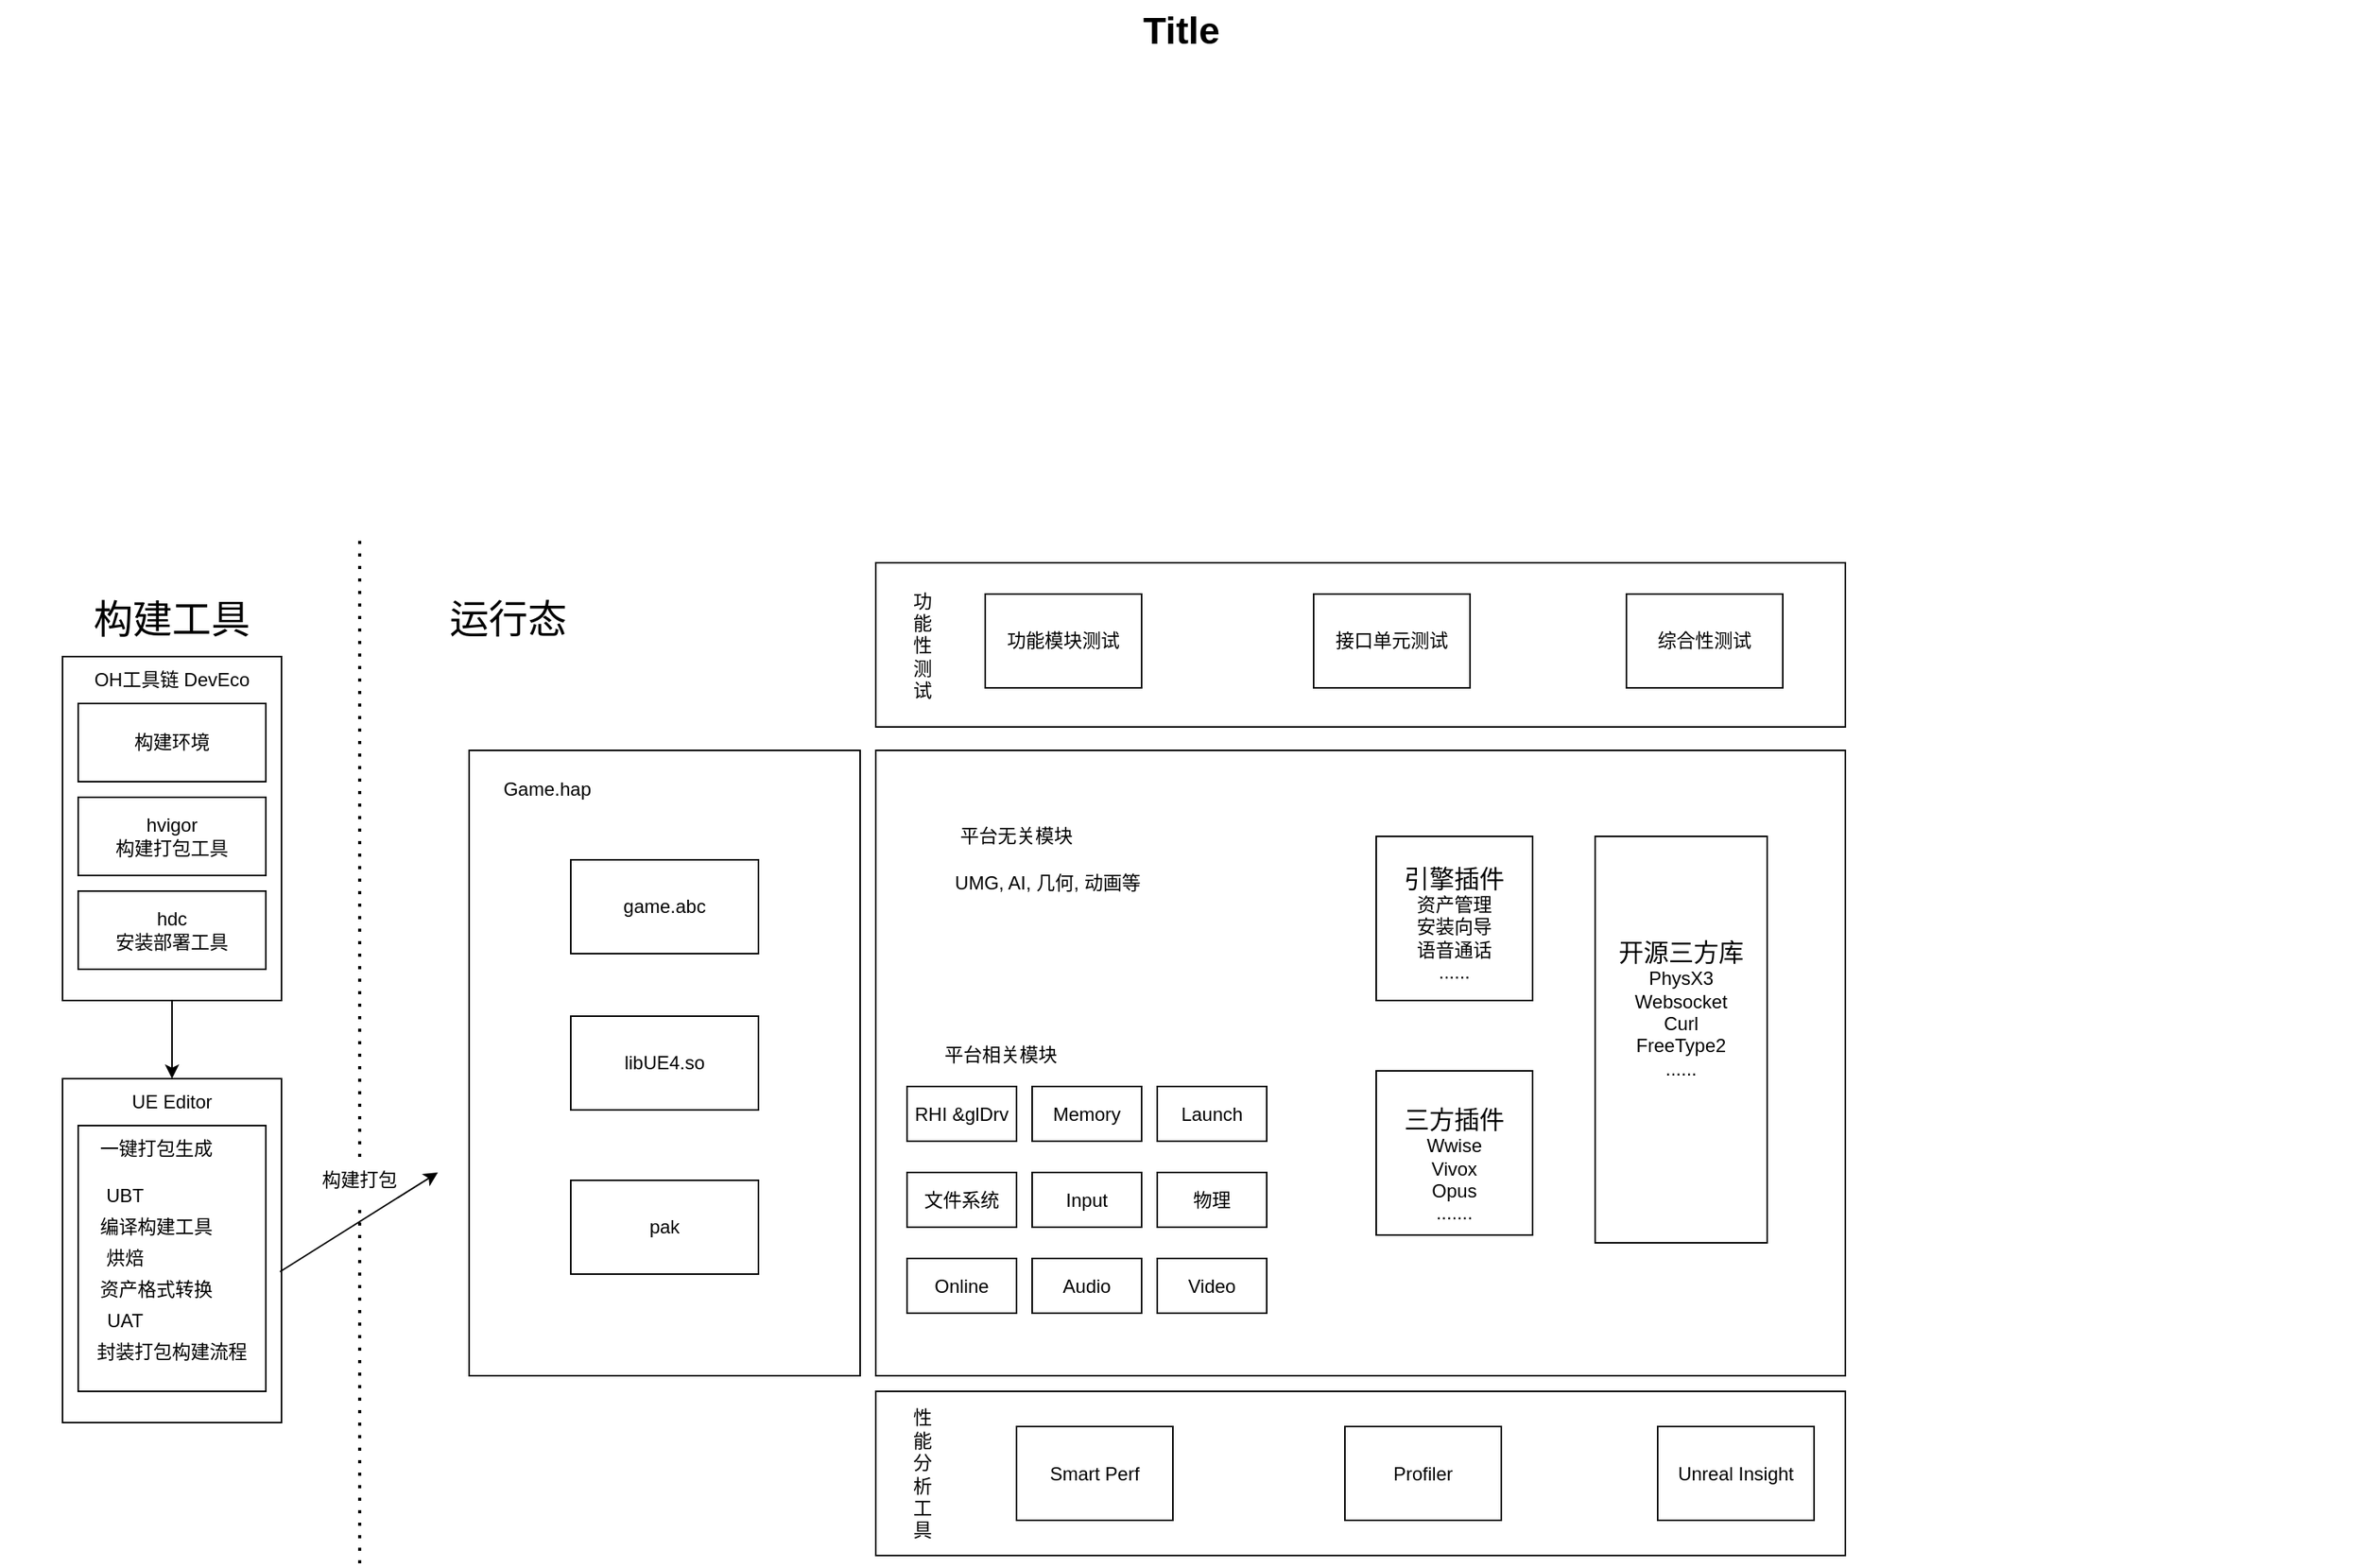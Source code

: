 <mxfile version="24.5.5" type="github">
  <diagram name="Page-1" id="929967ad-93f9-6ef4-fab6-5d389245f69c">
    <mxGraphModel dx="1434" dy="746" grid="1" gridSize="10" guides="1" tooltips="1" connect="1" arrows="1" fold="1" page="1" pageScale="1.5" pageWidth="1169" pageHeight="826" background="none" math="0" shadow="0">
      <root>
        <mxCell id="0" style=";html=1;" />
        <mxCell id="1" style=";html=1;" parent="0" />
        <mxCell id="1672d66443f91eb5-23" value="Title" style="text;strokeColor=none;fillColor=none;html=1;fontSize=24;fontStyle=1;verticalAlign=middle;align=center;" parent="1" vertex="1">
          <mxGeometry x="120" y="40" width="1510" height="40" as="geometry" />
        </mxCell>
        <mxCell id="8E83_R03gTHkvbgBeU4Y-8" value="&lt;font style=&quot;font-size: 25px;&quot;&gt;构建工具&lt;/font&gt;" style="text;html=1;align=center;verticalAlign=middle;whiteSpace=wrap;rounded=0;" vertex="1" parent="1">
          <mxGeometry x="160" y="420" width="140" height="30" as="geometry" />
        </mxCell>
        <mxCell id="8E83_R03gTHkvbgBeU4Y-9" value="" style="rounded=0;whiteSpace=wrap;html=1;" vertex="1" parent="1">
          <mxGeometry x="160" y="460" width="140" height="220" as="geometry" />
        </mxCell>
        <mxCell id="8E83_R03gTHkvbgBeU4Y-10" value="OH工具链 DevEco" style="text;html=1;align=center;verticalAlign=middle;whiteSpace=wrap;rounded=0;" vertex="1" parent="1">
          <mxGeometry x="140" y="460" width="180" height="30" as="geometry" />
        </mxCell>
        <mxCell id="8E83_R03gTHkvbgBeU4Y-11" value="构建环境" style="rounded=0;whiteSpace=wrap;html=1;" vertex="1" parent="1">
          <mxGeometry x="170" y="490" width="120" height="50" as="geometry" />
        </mxCell>
        <mxCell id="8E83_R03gTHkvbgBeU4Y-12" value="hvigor&lt;div&gt;构建打包工具&lt;/div&gt;" style="rounded=0;whiteSpace=wrap;html=1;" vertex="1" parent="1">
          <mxGeometry x="170" y="550" width="120" height="50" as="geometry" />
        </mxCell>
        <mxCell id="8E83_R03gTHkvbgBeU4Y-13" value="hdc&lt;div&gt;安装部署工具&lt;/div&gt;" style="rounded=0;whiteSpace=wrap;html=1;" vertex="1" parent="1">
          <mxGeometry x="170" y="610" width="120" height="50" as="geometry" />
        </mxCell>
        <mxCell id="8E83_R03gTHkvbgBeU4Y-14" value="" style="endArrow=classic;html=1;rounded=0;exitX=0.5;exitY=1;exitDx=0;exitDy=0;" edge="1" parent="1" source="8E83_R03gTHkvbgBeU4Y-9">
          <mxGeometry width="50" height="50" relative="1" as="geometry">
            <mxPoint x="700" y="710" as="sourcePoint" />
            <mxPoint x="230" y="730" as="targetPoint" />
          </mxGeometry>
        </mxCell>
        <mxCell id="8E83_R03gTHkvbgBeU4Y-15" value="" style="rounded=0;whiteSpace=wrap;html=1;" vertex="1" parent="1">
          <mxGeometry x="160" y="730" width="140" height="220" as="geometry" />
        </mxCell>
        <mxCell id="8E83_R03gTHkvbgBeU4Y-16" value="UE Editor" style="text;html=1;align=center;verticalAlign=middle;whiteSpace=wrap;rounded=0;" vertex="1" parent="1">
          <mxGeometry x="140" y="730" width="180" height="30" as="geometry" />
        </mxCell>
        <mxCell id="8E83_R03gTHkvbgBeU4Y-17" value="" style="rounded=0;whiteSpace=wrap;html=1;" vertex="1" parent="1">
          <mxGeometry x="170" y="760" width="120" height="170" as="geometry" />
        </mxCell>
        <mxCell id="8E83_R03gTHkvbgBeU4Y-18" value="一键打包生成" style="text;html=1;align=center;verticalAlign=middle;whiteSpace=wrap;rounded=0;" vertex="1" parent="1">
          <mxGeometry x="130" y="760" width="180" height="30" as="geometry" />
        </mxCell>
        <mxCell id="8E83_R03gTHkvbgBeU4Y-19" value="UBT" style="text;html=1;align=center;verticalAlign=middle;whiteSpace=wrap;rounded=0;" vertex="1" parent="1">
          <mxGeometry x="170" y="790" width="60" height="30" as="geometry" />
        </mxCell>
        <mxCell id="8E83_R03gTHkvbgBeU4Y-20" value="编译构建工具" style="text;html=1;align=center;verticalAlign=middle;whiteSpace=wrap;rounded=0;" vertex="1" parent="1">
          <mxGeometry x="180" y="810" width="80" height="30" as="geometry" />
        </mxCell>
        <mxCell id="8E83_R03gTHkvbgBeU4Y-22" value="烘焙" style="text;html=1;align=center;verticalAlign=middle;whiteSpace=wrap;rounded=0;" vertex="1" parent="1">
          <mxGeometry x="170" y="830" width="60" height="30" as="geometry" />
        </mxCell>
        <mxCell id="8E83_R03gTHkvbgBeU4Y-23" value="资产格式转换" style="text;html=1;align=center;verticalAlign=middle;whiteSpace=wrap;rounded=0;" vertex="1" parent="1">
          <mxGeometry x="180" y="850" width="80" height="30" as="geometry" />
        </mxCell>
        <mxCell id="8E83_R03gTHkvbgBeU4Y-24" value="UAT" style="text;html=1;align=center;verticalAlign=middle;whiteSpace=wrap;rounded=0;" vertex="1" parent="1">
          <mxGeometry x="170" y="870" width="60" height="30" as="geometry" />
        </mxCell>
        <mxCell id="8E83_R03gTHkvbgBeU4Y-25" value="封装打包构建流程" style="text;html=1;align=center;verticalAlign=middle;whiteSpace=wrap;rounded=0;" vertex="1" parent="1">
          <mxGeometry x="180" y="890" width="100" height="30" as="geometry" />
        </mxCell>
        <mxCell id="8E83_R03gTHkvbgBeU4Y-26" value="" style="endArrow=none;dashed=1;html=1;dashPattern=1 3;strokeWidth=2;rounded=0;" edge="1" parent="1" source="8E83_R03gTHkvbgBeU4Y-30">
          <mxGeometry width="50" height="50" relative="1" as="geometry">
            <mxPoint x="350" y="1040" as="sourcePoint" />
            <mxPoint x="350" y="380" as="targetPoint" />
          </mxGeometry>
        </mxCell>
        <mxCell id="8E83_R03gTHkvbgBeU4Y-27" value="" style="endArrow=classic;html=1;rounded=0;exitX=0.993;exitY=0.555;exitDx=0;exitDy=0;exitPerimeter=0;" edge="1" parent="1">
          <mxGeometry width="50" height="50" relative="1" as="geometry">
            <mxPoint x="299.02" y="853.5" as="sourcePoint" />
            <mxPoint x="400" y="790.002" as="targetPoint" />
          </mxGeometry>
        </mxCell>
        <mxCell id="8E83_R03gTHkvbgBeU4Y-28" value="" style="rounded=0;whiteSpace=wrap;html=1;" vertex="1" parent="1">
          <mxGeometry x="420" y="520" width="250" height="400" as="geometry" />
        </mxCell>
        <mxCell id="8E83_R03gTHkvbgBeU4Y-29" value="&lt;font style=&quot;font-size: 25px;&quot;&gt;运行态&lt;/font&gt;" style="text;html=1;align=center;verticalAlign=middle;whiteSpace=wrap;rounded=0;" vertex="1" parent="1">
          <mxGeometry x="380" y="420" width="130" height="30" as="geometry" />
        </mxCell>
        <mxCell id="8E83_R03gTHkvbgBeU4Y-31" value="" style="endArrow=none;dashed=1;html=1;dashPattern=1 3;strokeWidth=2;rounded=0;" edge="1" parent="1" target="8E83_R03gTHkvbgBeU4Y-30">
          <mxGeometry width="50" height="50" relative="1" as="geometry">
            <mxPoint x="350" y="1040" as="sourcePoint" />
            <mxPoint x="350" y="380" as="targetPoint" />
          </mxGeometry>
        </mxCell>
        <mxCell id="8E83_R03gTHkvbgBeU4Y-30" value="构建打包" style="text;html=1;align=center;verticalAlign=middle;whiteSpace=wrap;rounded=0;" vertex="1" parent="1">
          <mxGeometry x="320" y="780" width="60" height="30" as="geometry" />
        </mxCell>
        <mxCell id="8E83_R03gTHkvbgBeU4Y-32" value="Game.hap" style="text;html=1;align=center;verticalAlign=middle;whiteSpace=wrap;rounded=0;" vertex="1" parent="1">
          <mxGeometry x="440" y="530" width="60" height="30" as="geometry" />
        </mxCell>
        <mxCell id="8E83_R03gTHkvbgBeU4Y-33" value="game.abc" style="rounded=0;whiteSpace=wrap;html=1;" vertex="1" parent="1">
          <mxGeometry x="485" y="590" width="120" height="60" as="geometry" />
        </mxCell>
        <mxCell id="8E83_R03gTHkvbgBeU4Y-34" value="libUE4.so" style="rounded=0;whiteSpace=wrap;html=1;" vertex="1" parent="1">
          <mxGeometry x="485" y="690" width="120" height="60" as="geometry" />
        </mxCell>
        <mxCell id="8E83_R03gTHkvbgBeU4Y-36" value="pak" style="rounded=0;whiteSpace=wrap;html=1;" vertex="1" parent="1">
          <mxGeometry x="485" y="795" width="120" height="60" as="geometry" />
        </mxCell>
        <mxCell id="8E83_R03gTHkvbgBeU4Y-37" value="" style="rounded=0;whiteSpace=wrap;html=1;" vertex="1" parent="1">
          <mxGeometry x="680" y="520" width="620" height="400" as="geometry" />
        </mxCell>
        <mxCell id="8E83_R03gTHkvbgBeU4Y-38" value="平台无关模块" style="text;html=1;align=center;verticalAlign=middle;whiteSpace=wrap;rounded=0;" vertex="1" parent="1">
          <mxGeometry x="700" y="560" width="140" height="30" as="geometry" />
        </mxCell>
        <mxCell id="8E83_R03gTHkvbgBeU4Y-39" value="UMG, AI, 几何, 动画等" style="text;html=1;align=center;verticalAlign=middle;whiteSpace=wrap;rounded=0;" vertex="1" parent="1">
          <mxGeometry x="720" y="590" width="140" height="30" as="geometry" />
        </mxCell>
        <mxCell id="8E83_R03gTHkvbgBeU4Y-40" value="平台相关模块" style="text;html=1;align=center;verticalAlign=middle;whiteSpace=wrap;rounded=0;" vertex="1" parent="1">
          <mxGeometry x="690" y="700" width="140" height="30" as="geometry" />
        </mxCell>
        <mxCell id="8E83_R03gTHkvbgBeU4Y-41" value="RHI &amp;amp;glDrv" style="rounded=0;whiteSpace=wrap;html=1;" vertex="1" parent="1">
          <mxGeometry x="700" y="735" width="70" height="35" as="geometry" />
        </mxCell>
        <mxCell id="8E83_R03gTHkvbgBeU4Y-43" value="Memory" style="rounded=0;whiteSpace=wrap;html=1;" vertex="1" parent="1">
          <mxGeometry x="780" y="735" width="70" height="35" as="geometry" />
        </mxCell>
        <mxCell id="8E83_R03gTHkvbgBeU4Y-44" value="Launch" style="rounded=0;whiteSpace=wrap;html=1;" vertex="1" parent="1">
          <mxGeometry x="860" y="735" width="70" height="35" as="geometry" />
        </mxCell>
        <mxCell id="8E83_R03gTHkvbgBeU4Y-45" value="文件系统" style="rounded=0;whiteSpace=wrap;html=1;" vertex="1" parent="1">
          <mxGeometry x="700" y="790" width="70" height="35" as="geometry" />
        </mxCell>
        <mxCell id="8E83_R03gTHkvbgBeU4Y-46" value="Input" style="rounded=0;whiteSpace=wrap;html=1;" vertex="1" parent="1">
          <mxGeometry x="780" y="790" width="70" height="35" as="geometry" />
        </mxCell>
        <mxCell id="8E83_R03gTHkvbgBeU4Y-47" value="物理" style="rounded=0;whiteSpace=wrap;html=1;" vertex="1" parent="1">
          <mxGeometry x="860" y="790" width="70" height="35" as="geometry" />
        </mxCell>
        <mxCell id="8E83_R03gTHkvbgBeU4Y-48" value="Online" style="rounded=0;whiteSpace=wrap;html=1;" vertex="1" parent="1">
          <mxGeometry x="700" y="845" width="70" height="35" as="geometry" />
        </mxCell>
        <mxCell id="8E83_R03gTHkvbgBeU4Y-49" value="Audio" style="rounded=0;whiteSpace=wrap;html=1;" vertex="1" parent="1">
          <mxGeometry x="780" y="845" width="70" height="35" as="geometry" />
        </mxCell>
        <mxCell id="8E83_R03gTHkvbgBeU4Y-50" value="Video" style="rounded=0;whiteSpace=wrap;html=1;" vertex="1" parent="1">
          <mxGeometry x="860" y="845" width="70" height="35" as="geometry" />
        </mxCell>
        <mxCell id="8E83_R03gTHkvbgBeU4Y-51" value="" style="rounded=0;whiteSpace=wrap;html=1;" vertex="1" parent="1">
          <mxGeometry x="1000" y="575" width="100" height="105" as="geometry" />
        </mxCell>
        <mxCell id="8E83_R03gTHkvbgBeU4Y-52" value="" style="rounded=0;whiteSpace=wrap;html=1;" vertex="1" parent="1">
          <mxGeometry x="1000" y="725" width="100" height="105" as="geometry" />
        </mxCell>
        <mxCell id="8E83_R03gTHkvbgBeU4Y-54" value="" style="rounded=0;whiteSpace=wrap;html=1;" vertex="1" parent="1">
          <mxGeometry x="1140" y="575" width="110" height="260" as="geometry" />
        </mxCell>
        <mxCell id="8E83_R03gTHkvbgBeU4Y-55" value="&lt;font style=&quot;font-size: 16px;&quot;&gt;引擎插件&lt;/font&gt;&lt;div&gt;资产管理&lt;/div&gt;&lt;div&gt;安装向导&lt;/div&gt;&lt;div&gt;语音通话&lt;/div&gt;&lt;div&gt;......&lt;br&gt;&lt;div&gt;&lt;div&gt;&lt;br&gt;&lt;/div&gt;&lt;div&gt;&lt;br&gt;&lt;/div&gt;&lt;/div&gt;&lt;/div&gt;" style="text;html=1;align=center;verticalAlign=middle;whiteSpace=wrap;rounded=0;" vertex="1" parent="1">
          <mxGeometry x="1015" y="630" width="70" height="30" as="geometry" />
        </mxCell>
        <mxCell id="8E83_R03gTHkvbgBeU4Y-56" value="&lt;div&gt;&lt;div&gt;&lt;div&gt;&lt;span style=&quot;font-size: 16px;&quot;&gt;三方插件&lt;/span&gt;&lt;/div&gt;&lt;div&gt;&lt;span style=&quot;&quot;&gt;Wwise&lt;/span&gt;&lt;/div&gt;&lt;div&gt;&lt;span style=&quot;&quot;&gt;Vivox&lt;/span&gt;&lt;/div&gt;&lt;div&gt;&lt;span style=&quot;&quot;&gt;Opus&lt;/span&gt;&lt;/div&gt;&lt;div&gt;.......&lt;/div&gt;&lt;/div&gt;&lt;/div&gt;" style="text;html=1;align=center;verticalAlign=middle;whiteSpace=wrap;rounded=0;" vertex="1" parent="1">
          <mxGeometry x="1015" y="770" width="70" height="30" as="geometry" />
        </mxCell>
        <mxCell id="8E83_R03gTHkvbgBeU4Y-57" value="&lt;span style=&quot;font-size: 16px;&quot;&gt;开源三方库&lt;/span&gt;&lt;div&gt;&lt;font style=&quot;font-size: 12px;&quot;&gt;PhysX3&lt;/font&gt;&lt;/div&gt;&lt;div&gt;&lt;font style=&quot;font-size: 12px;&quot;&gt;Websocket&lt;/font&gt;&lt;/div&gt;&lt;div&gt;&lt;font style=&quot;font-size: 12px;&quot;&gt;Curl&lt;/font&gt;&lt;/div&gt;&lt;div&gt;&lt;font style=&quot;font-size: 12px;&quot;&gt;FreeType2&lt;/font&gt;&lt;/div&gt;&lt;div&gt;&lt;font style=&quot;font-size: 12px;&quot;&gt;......&lt;/font&gt;&lt;/div&gt;" style="text;html=1;align=center;verticalAlign=middle;whiteSpace=wrap;rounded=0;" vertex="1" parent="1">
          <mxGeometry x="1150" y="670" width="90" height="30" as="geometry" />
        </mxCell>
        <mxCell id="8E83_R03gTHkvbgBeU4Y-58" value="" style="rounded=0;whiteSpace=wrap;html=1;" vertex="1" parent="1">
          <mxGeometry x="680" y="400" width="620" height="105" as="geometry" />
        </mxCell>
        <mxCell id="8E83_R03gTHkvbgBeU4Y-59" value="" style="rounded=0;whiteSpace=wrap;html=1;" vertex="1" parent="1">
          <mxGeometry x="680" y="930" width="620" height="105" as="geometry" />
        </mxCell>
        <mxCell id="8E83_R03gTHkvbgBeU4Y-60" value="功能性测试" style="text;html=1;align=center;verticalAlign=middle;whiteSpace=wrap;rounded=0;" vertex="1" parent="1">
          <mxGeometry x="700" y="437.5" width="20" height="30" as="geometry" />
        </mxCell>
        <mxCell id="8E83_R03gTHkvbgBeU4Y-61" value="性能分析工具" style="text;html=1;align=center;verticalAlign=middle;whiteSpace=wrap;rounded=0;" vertex="1" parent="1">
          <mxGeometry x="700" y="967.5" width="20" height="30" as="geometry" />
        </mxCell>
        <mxCell id="8E83_R03gTHkvbgBeU4Y-63" value="功能模块测试" style="rounded=0;whiteSpace=wrap;html=1;" vertex="1" parent="1">
          <mxGeometry x="750" y="420" width="100" height="60" as="geometry" />
        </mxCell>
        <mxCell id="8E83_R03gTHkvbgBeU4Y-64" value="接口单元测试" style="rounded=0;whiteSpace=wrap;html=1;" vertex="1" parent="1">
          <mxGeometry x="960" y="420" width="100" height="60" as="geometry" />
        </mxCell>
        <mxCell id="8E83_R03gTHkvbgBeU4Y-65" value="综合性测试" style="rounded=0;whiteSpace=wrap;html=1;" vertex="1" parent="1">
          <mxGeometry x="1160" y="420" width="100" height="60" as="geometry" />
        </mxCell>
        <mxCell id="8E83_R03gTHkvbgBeU4Y-66" value="Unreal Insight" style="rounded=0;whiteSpace=wrap;html=1;" vertex="1" parent="1">
          <mxGeometry x="1180" y="952.5" width="100" height="60" as="geometry" />
        </mxCell>
        <mxCell id="8E83_R03gTHkvbgBeU4Y-67" value="Profiler" style="rounded=0;whiteSpace=wrap;html=1;" vertex="1" parent="1">
          <mxGeometry x="980" y="952.5" width="100" height="60" as="geometry" />
        </mxCell>
        <mxCell id="8E83_R03gTHkvbgBeU4Y-68" value="Smart Perf" style="rounded=0;whiteSpace=wrap;html=1;" vertex="1" parent="1">
          <mxGeometry x="770" y="952.5" width="100" height="60" as="geometry" />
        </mxCell>
      </root>
    </mxGraphModel>
  </diagram>
</mxfile>

